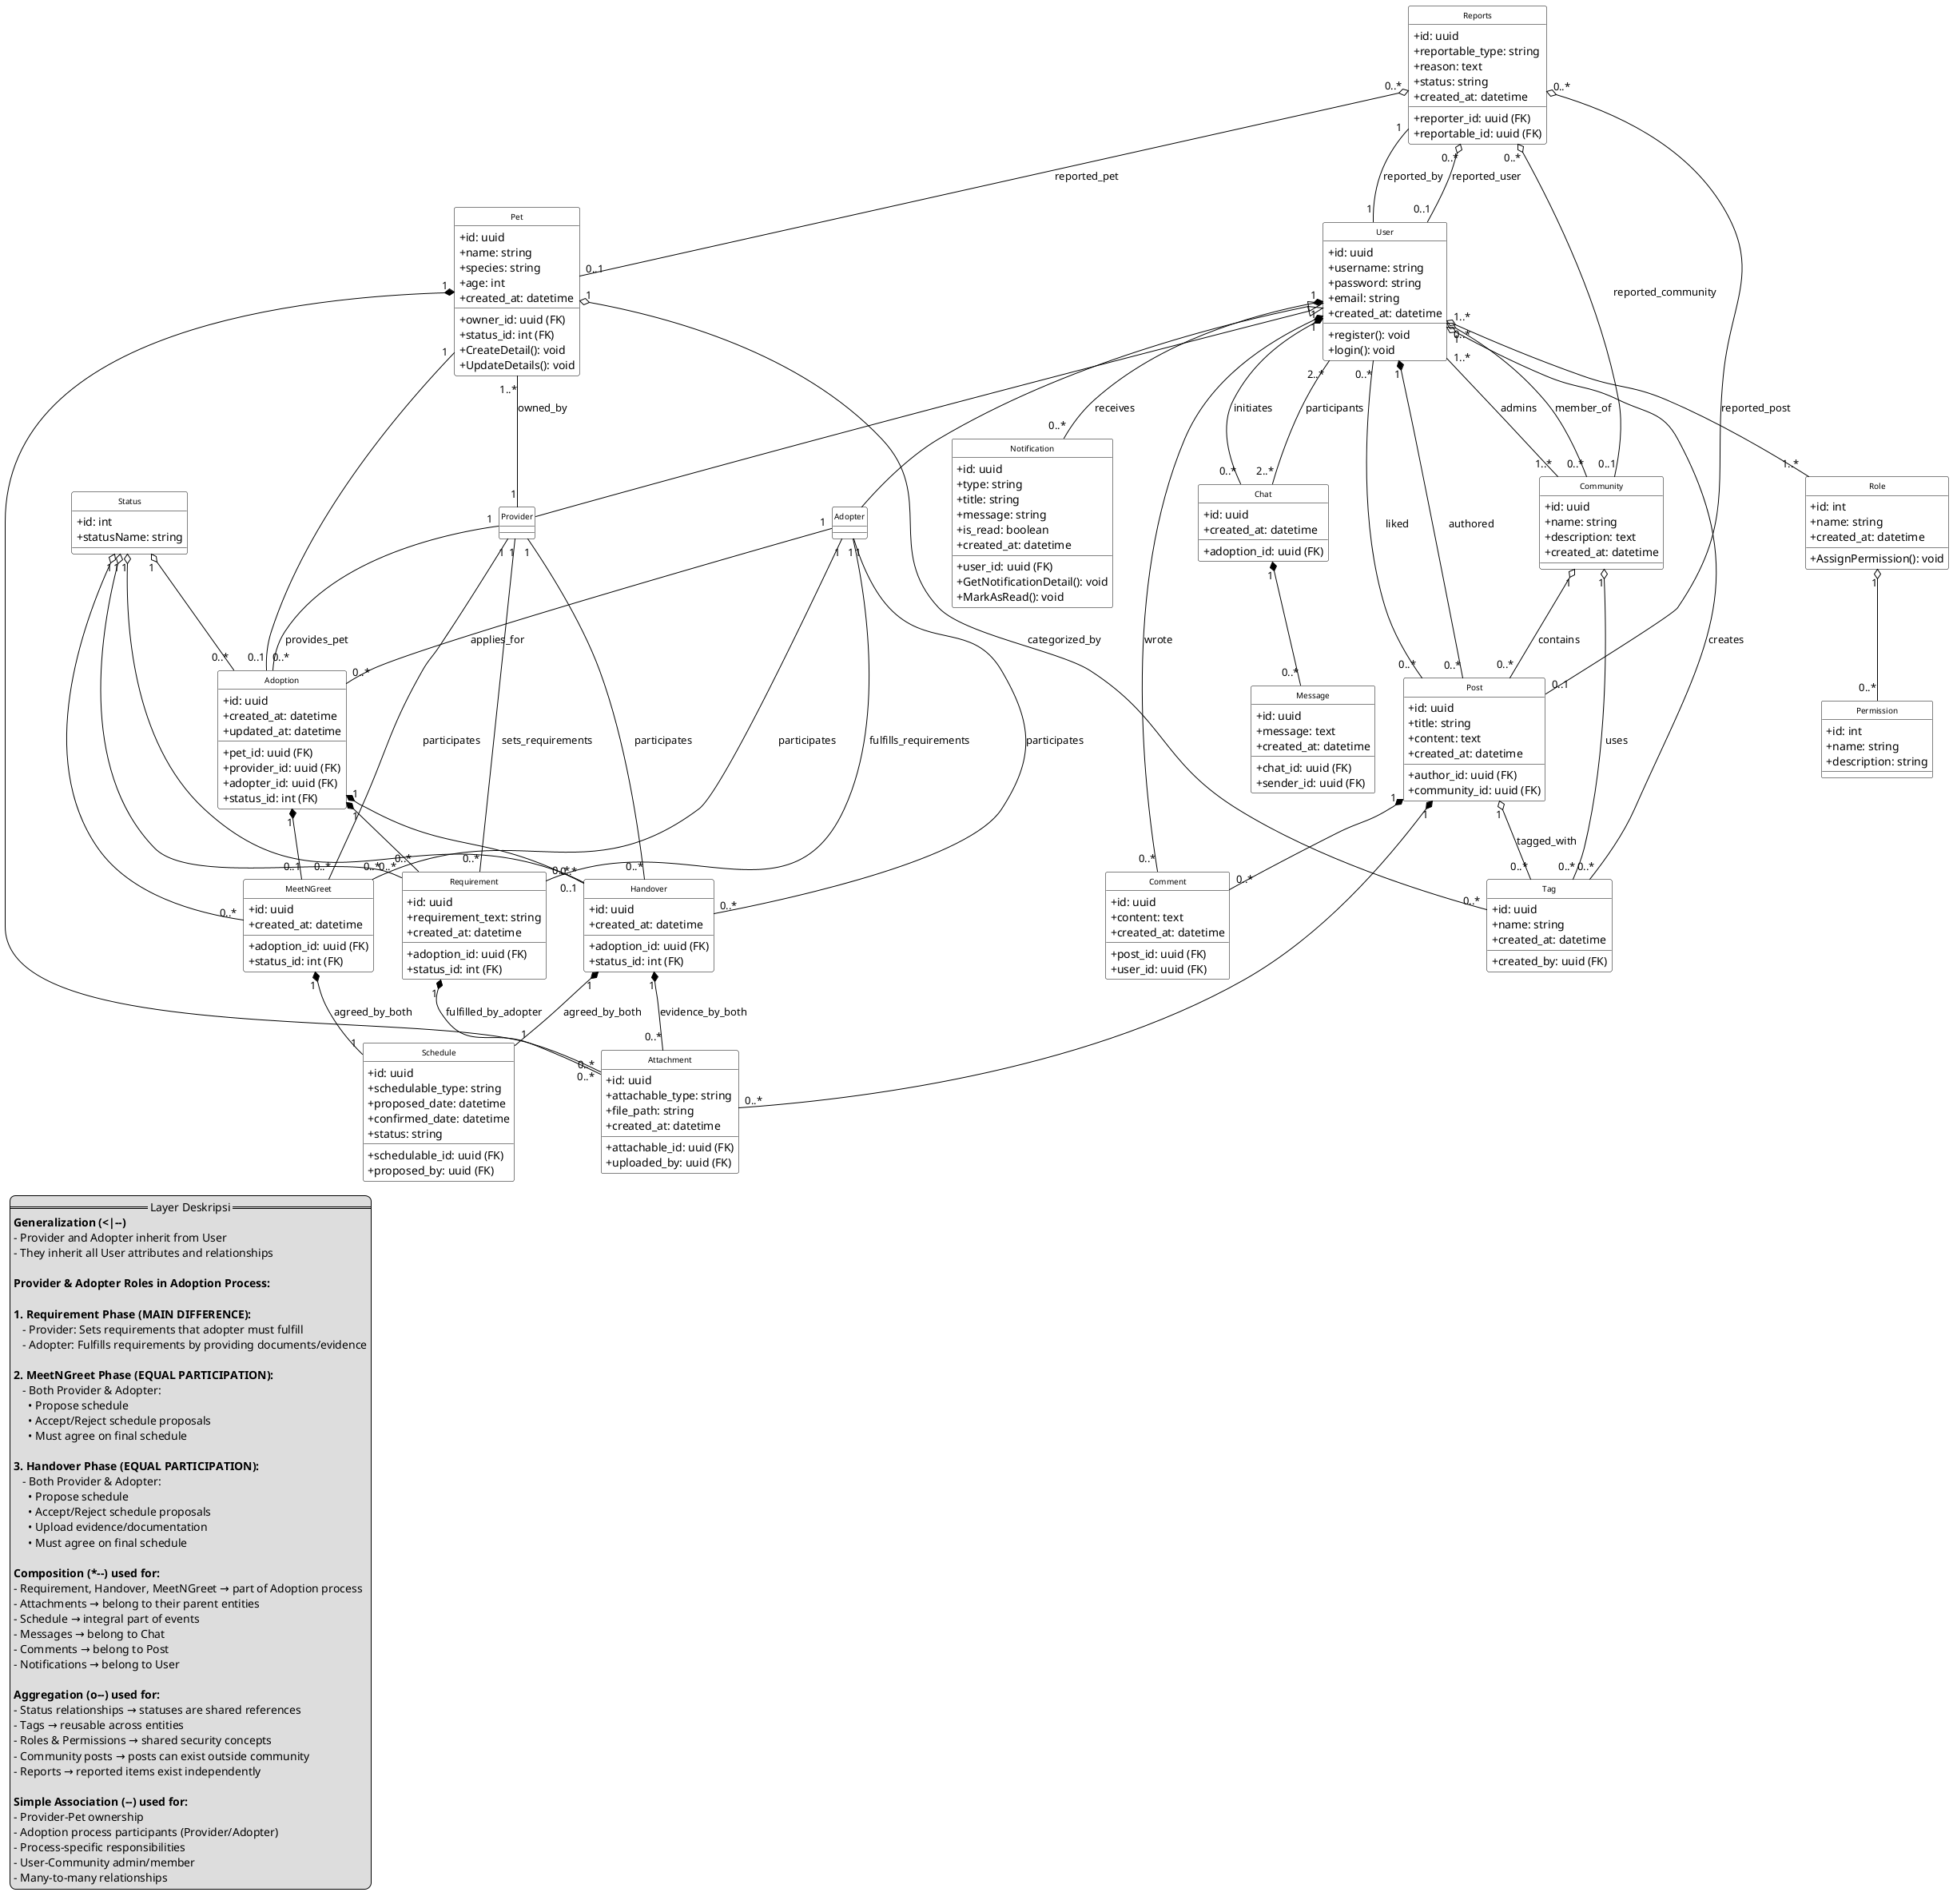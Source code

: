 @startuml FuPet_Complete_Architecture
skinparam monochrome true
skinparam class {
  BackgroundColor White
  ArrowColor Black
  BorderColor Black
  FontColor Black
  FontSize 10
}
skinparam legend padding 10
hide circle
skinparam classAttributeIconSize 0


' ===================
' CLASSES
' ===================

class Status {
  + id: int
  + statusName: string
}

class Adoption {
  + id: uuid
  + pet_id: uuid (FK)
  + provider_id: uuid (FK)
  + adopter_id: uuid (FK)
  + status_id: int (FK)
  + created_at: datetime
  + updated_at: datetime
}

class Requirement {
  + id: uuid
  + adoption_id: uuid (FK)
  + requirement_text: string
  + status_id: int (FK)
  + created_at: datetime
}

class MeetNGreet {
  + id: uuid
  + adoption_id: uuid (FK)
  + status_id: int (FK)
  + created_at: datetime
}

class Handover {
  + id: uuid
  + adoption_id: uuid (FK)
  + status_id: int (FK)
  + created_at: datetime
}

class Schedule {
  + id: uuid
  + schedulable_id: uuid (FK)
  + schedulable_type: string
  + proposed_date: datetime
  + confirmed_date: datetime
  + proposed_by: uuid (FK)
  + status: string
}

class Attachment {
  + id: uuid
  + attachable_id: uuid (FK)
  + attachable_type: string
  + file_path: string
  + uploaded_by: uuid (FK)
  + created_at: datetime
}

class Pet {
  + id: uuid
  + name: string
  + species: string
  + age: int
  + owner_id: uuid (FK)
  + status_id: int (FK)
  + created_at: datetime
  + CreateDetail(): void
  + UpdateDetails(): void
}

class User {
  + id: uuid
  + username: string
  + password: string
  + email: string
  + created_at: datetime
  + register(): void
  + login(): void
}

class Chat {
  + id: uuid
  + adoption_id: uuid (FK)
  + created_at: datetime
}

class Message {
  + id: uuid
  + chat_id: uuid (FK)
  + sender_id: uuid (FK)
  + message: text
  + created_at: datetime
}

class Notification {
  + id: uuid
  + user_id: uuid (FK)
  + type: string
  + title: string
  + message: string
  + is_read: boolean
  + created_at: datetime
  + GetNotificationDetail(): void
  + MarkAsRead(): void
}

class Tag {
  + id: uuid
  + name: string
  + created_by: uuid (FK)
  + created_at: datetime
}

class Role {
  + id: int
  + name: string
  + created_at: datetime
  + AssignPermission(): void
}

class Permission {
  + id: int
  + name: string
  + description: string
}

class Post {
  + id: uuid
  + author_id: uuid (FK)
  + community_id: uuid (FK)
  + title: string
  + content: text
  + created_at: datetime
}

class Comment {
  + id: uuid
  + post_id: uuid (FK)
  + user_id: uuid (FK)
  + content: text
  + created_at: datetime
}

class Community {
  + id: uuid
  + name: string
  + description: text
  + created_at: datetime
}

class Reports {
  + id: uuid
  + reporter_id: uuid (FK)
  + reportable_id: uuid (FK)
  + reportable_type: string
  + reason: text
  + status: string
  + created_at: datetime
}

' ===================
' RELATIONSHIPS (Hubungan)
' ===================

' Status Relationships (Aggregation - Status can exist independently)
Status "1" o-- "0..*" Adoption
Status "1" o-- "0..*" Requirement
Status "1" o-- "0..*" MeetNGreet
Status "1" o-- "0..*" Handover

' Adoption Flow Relationships (Composition - these are part of Adoption lifecycle)
Adoption "1" *-- "0..*" Requirement
Adoption "1" *-- "0..1" Handover
Adoption "1" *-- "0..1" MeetNGreet

' Attachment Relationships (Composition - attachments belong to their parent)
Requirement "1" *-- "0..*" Attachment : fulfilled_by_adopter
Handover "1" *-- "0..*" Attachment : evidence_by_both
Pet "1" *-- "0..*" Attachment
Post "1" *-- "0..*" Attachment

' Schedule Relationships (Composition - schedule is part of the event)
MeetNGreet "1" *-- "1" Schedule : agreed_by_both
Handover "1" *-- "1" Schedule : agreed_by_both

' Pet Relationships
Pet "1..*" -- "1" Provider : owned_by
Pet "1" o-- "0..*" Tag : categorized_by
Pet "1" -- "0..1" Adoption

' User Relationships (Aggregation for roles - shared concept)
User "1..*" o-- "1..*" Role
User "1" *-- "0..*" Chat : initiates
User "1" *-- "0..*" Notification : receives
User "1" o-- "0..*" Tag : creates
User "1" *-- "0..*" Post : authored
User "0..*" -- "0..*" Post : liked
User "1" *-- "0..*" Comment : wrote
User "0..*" o-- "0..*" Community : member_of

' Generalization (Inheritance)
User <|-- Provider
User <|-- Adopter

' Adoption Relationships - Core roles
Provider "1" -- "0..*" Adoption : provides_pet
Adopter "1" -- "0..*" Adoption : applies_for

' Requirement Relationships - Main difference between Provider and Adopter
Provider "1" -- "0..*" Requirement : sets_requirements
Adopter "1" -- "0..*" Requirement : fulfills_requirements

' MeetNGreet Relationships - Both parties participate equally
Provider "1" -- "0..*" MeetNGreet : participates
Adopter "1" -- "0..*" MeetNGreet : participates

' Handover Relationships - Both parties participate equally
Provider "1" -- "0..*" Handover : participates
Adopter "1" -- "0..*" Handover : participates

' Role & Permission (Aggregation - permissions are shared across roles)
Role "1" o-- "0..*" Permission

' Chat & Message (Composition - messages belong to chat)
Chat "1" *-- "0..*" Message
Chat "2..*" -- "2..*" User : participants

' Post Relationships (Composition - comments belong to post)
Post "1" *-- "0..*" Comment
Post "1" o-- "0..*" Tag : tagged_with

' Community Relationships (Aggregation - posts and tags can exist independently)
Community "1" o-- "0..*" Post : contains
Community "1..*" -- "1..*" User : admins
Community "1" o-- "0..*" Tag : uses

' Reports Relationships (Aggregation - reported items exist independently)
Reports "1" -- "1" User : reported_by
Reports "0..*" o-- "0..1" User : reported_user
Reports "0..*" o-- "0..1" Pet : reported_pet
Reports "0..*" o-- "0..1" Post : reported_post
Reports "0..*" o-- "0..1" Community : reported_community

legend left
== Layer Deskripsi ==
**Generalization (<|--)**
- Provider and Adopter inherit from User
- They inherit all User attributes and relationships

**Provider & Adopter Roles in Adoption Process:**

**1. Requirement Phase (MAIN DIFFERENCE):**
   - Provider: Sets requirements that adopter must fulfill
   - Adopter: Fulfills requirements by providing documents/evidence

**2. MeetNGreet Phase (EQUAL PARTICIPATION):**
   - Both Provider & Adopter:
     • Propose schedule
     • Accept/Reject schedule proposals
     • Must agree on final schedule

**3. Handover Phase (EQUAL PARTICIPATION):**
   - Both Provider & Adopter:
     • Propose schedule
     • Accept/Reject schedule proposals
     • Upload evidence/documentation
     • Must agree on final schedule

**Composition (*--) used for:**
- Requirement, Handover, MeetNGreet → part of Adoption process
- Attachments → belong to their parent entities
- Schedule → integral part of events
- Messages → belong to Chat
- Comments → belong to Post
- Notifications → belong to User

**Aggregation (o--) used for:**
- Status relationships → statuses are shared references
- Tags → reusable across entities
- Roles & Permissions → shared security concepts
- Community posts → posts can exist outside community
- Reports → reported items exist independently

**Simple Association (--) used for:**
- Provider-Pet ownership
- Adoption process participants (Provider/Adopter)
- Process-specific responsibilities
- User-Community admin/member
- Many-to-many relationships
endlegend

@enduml